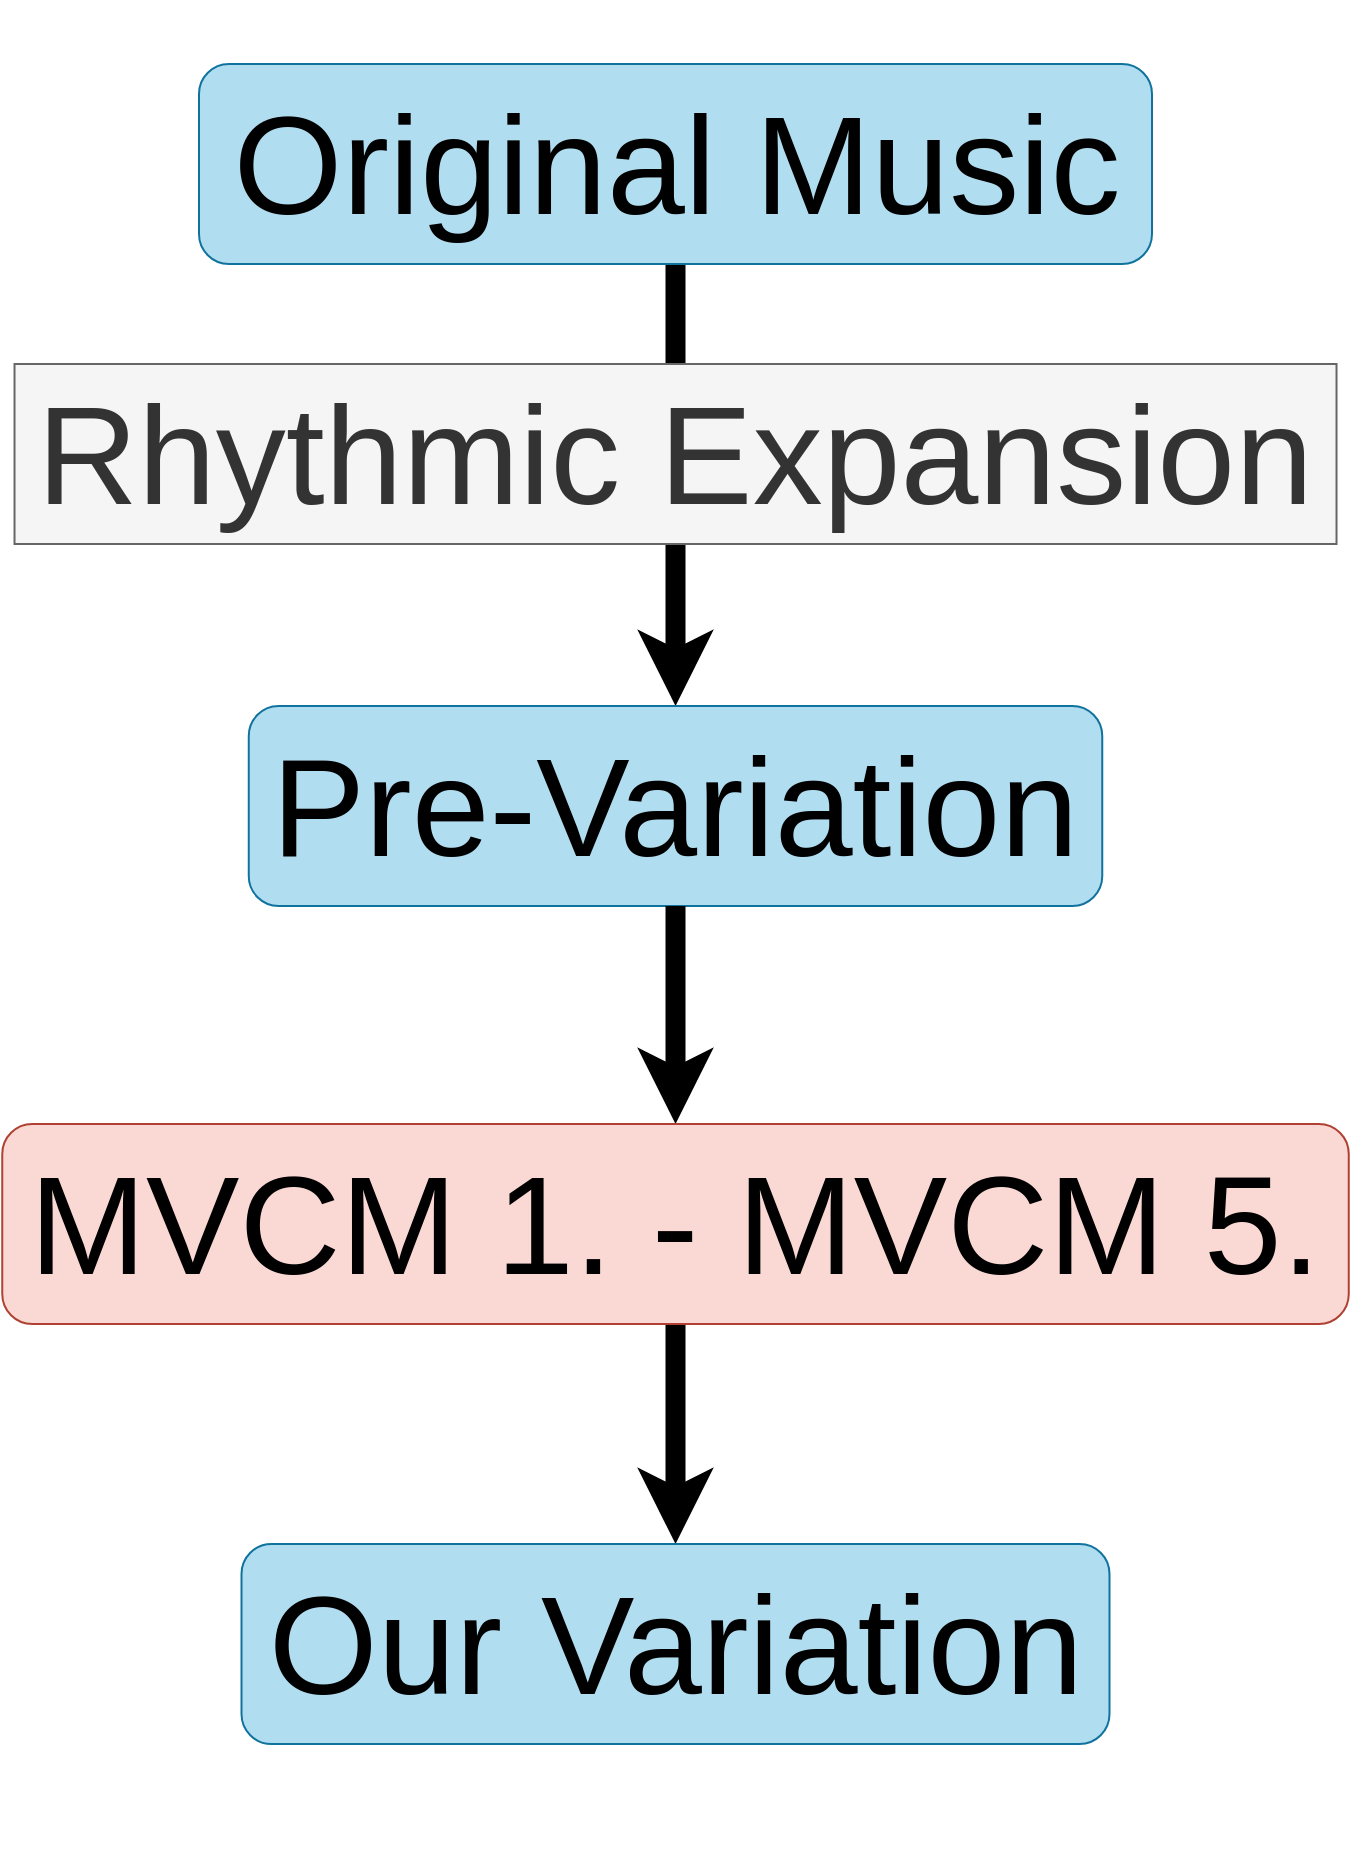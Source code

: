 <mxfile version="14.9.6" type="device" pages="2"><diagram id="XWk-f7s_C6uAGHUh70BR" name="Page-1"><mxGraphModel dx="1673" dy="1014" grid="1" gridSize="10" guides="1" tooltips="1" connect="1" arrows="1" fold="1" page="1" pageScale="1" pageWidth="827" pageHeight="1169" math="0" shadow="0"><root><mxCell id="0"/><mxCell id="1" parent="0"/><mxCell id="MC_Z6I4gJgtHRwC5VRfL-3" style="edgeStyle=orthogonalEdgeStyle;rounded=0;orthogonalLoop=1;jettySize=auto;html=1;entryX=0.5;entryY=0;entryDx=0;entryDy=0;fontSize=40;strokeWidth=10;" edge="1" parent="1" source="MC_Z6I4gJgtHRwC5VRfL-1" target="MC_Z6I4gJgtHRwC5VRfL-2"><mxGeometry relative="1" as="geometry"/></mxCell><mxCell id="MC_Z6I4gJgtHRwC5VRfL-1" value="&lt;p&gt;&lt;font style=&quot;font-size: 70px&quot;&gt;Original Music&lt;/font&gt;&lt;/p&gt;" style="rounded=1;whiteSpace=wrap;html=1;fontSize=40;fillColor=#b1ddf0;strokeColor=#10739e;" vertex="1" parent="1"><mxGeometry x="176.5" y="164" width="476.5" height="100" as="geometry"/></mxCell><mxCell id="MC_Z6I4gJgtHRwC5VRfL-2" value="&lt;p&gt;&lt;font style=&quot;font-size: 70px&quot;&gt;Pre-Variation&lt;/font&gt;&lt;/p&gt;" style="rounded=1;whiteSpace=wrap;html=1;fontSize=40;fillColor=#b1ddf0;strokeColor=#10739e;" vertex="1" parent="1"><mxGeometry x="201.38" y="485" width="426.75" height="100" as="geometry"/></mxCell><mxCell id="MC_Z6I4gJgtHRwC5VRfL-4" value="&lt;font style=&quot;font-size: 70px&quot;&gt;Rhythmic Expansion&lt;/font&gt;" style="text;html=1;align=center;verticalAlign=middle;whiteSpace=wrap;rounded=0;fontSize=40;labelBorderColor=none;fillColor=#f5f5f5;strokeColor=#666666;fontColor=#333333;" vertex="1" parent="1"><mxGeometry x="84.26" y="314" width="661" height="90" as="geometry"/></mxCell><mxCell id="MC_Z6I4gJgtHRwC5VRfL-6" style="edgeStyle=orthogonalEdgeStyle;rounded=0;orthogonalLoop=1;jettySize=auto;html=1;fontSize=40;strokeWidth=10;exitX=0.5;exitY=1;exitDx=0;exitDy=0;entryX=0.5;entryY=0;entryDx=0;entryDy=0;" edge="1" parent="1" source="MC_Z6I4gJgtHRwC5VRfL-2" target="MC_Z6I4gJgtHRwC5VRfL-7"><mxGeometry relative="1" as="geometry"><mxPoint x="406" y="614" as="sourcePoint"/><mxPoint x="407" y="734" as="targetPoint"/></mxGeometry></mxCell><mxCell id="MC_Z6I4gJgtHRwC5VRfL-9" style="edgeStyle=orthogonalEdgeStyle;rounded=0;orthogonalLoop=1;jettySize=auto;html=1;exitX=0.5;exitY=1;exitDx=0;exitDy=0;fontSize=40;fontColor=#000000;strokeWidth=10;entryX=0.5;entryY=0;entryDx=0;entryDy=0;" edge="1" parent="1" source="MC_Z6I4gJgtHRwC5VRfL-7" target="MC_Z6I4gJgtHRwC5VRfL-10"><mxGeometry relative="1" as="geometry"><mxPoint x="406.333" y="924" as="targetPoint"/></mxGeometry></mxCell><mxCell id="MC_Z6I4gJgtHRwC5VRfL-7" value="&lt;p&gt;&lt;font style=&quot;font-size: 70px&quot;&gt;MVCM 1. - MVCM 5.&lt;/font&gt;&lt;/p&gt;" style="rounded=1;whiteSpace=wrap;html=1;fontSize=40;fillColor=#fad9d5;strokeColor=#ae4132;" vertex="1" parent="1"><mxGeometry x="78.13" y="694" width="673.25" height="100" as="geometry"/></mxCell><mxCell id="MC_Z6I4gJgtHRwC5VRfL-10" value="&lt;p style=&quot;font-size: 70px;&quot;&gt;Our Variation&lt;/p&gt;" style="rounded=1;whiteSpace=wrap;html=1;fontSize=70;fillColor=#b1ddf0;strokeColor=#10739e;" vertex="1" parent="1"><mxGeometry x="197.75" y="904" width="434" height="100" as="geometry"/></mxCell></root></mxGraphModel></diagram><diagram id="O2iGW1tucDt5J4a59Z9w" name="Page-2"><mxGraphModel dx="1185" dy="718" grid="1" gridSize="10" guides="1" tooltips="1" connect="1" arrows="1" fold="1" page="1" pageScale="1" pageWidth="827" pageHeight="1169" math="0" shadow="0"><root><mxCell id="HMELyU4x_f6E82oWv5y_-0"/><mxCell id="HMELyU4x_f6E82oWv5y_-1" parent="HMELyU4x_f6E82oWv5y_-0"/><mxCell id="_5_jI0XzvMwdWdLLF3dF-0" style="edgeStyle=orthogonalEdgeStyle;rounded=0;orthogonalLoop=1;jettySize=auto;html=1;entryX=0.5;entryY=0;entryDx=0;entryDy=0;fontSize=45;fontColor=#FFFFFF;strokeWidth=7;" edge="1" parent="HMELyU4x_f6E82oWv5y_-1" source="WnF2Yc0jUakqtNgN6C5G-1" target="WnF2Yc0jUakqtNgN6C5G-8"><mxGeometry relative="1" as="geometry"/></mxCell><mxCell id="WnF2Yc0jUakqtNgN6C5G-1" value="&lt;h5 id=&quot;mvcm-1-find-a-sequence-of-music-pitches-smp&quot; style=&quot;margin: 0px ; font-family: &amp;#34;lato&amp;#34; , &amp;#34;avenir next&amp;#34; , &amp;#34;avenir&amp;#34; , &amp;#34;trebuchet ms&amp;#34; , &amp;#34;segoe ui&amp;#34; , sans-serif ; letter-spacing: 1.25px&quot;&gt;&lt;font style=&quot;font-size: 45px&quot;&gt;Find a sequence of music pitches&lt;/font&gt;&lt;/h5&gt;" style="rounded=1;whiteSpace=wrap;html=1;fontSize=40;fillColor=#fad9d5;strokeColor=#ae4132;" vertex="1" parent="HMELyU4x_f6E82oWv5y_-1"><mxGeometry x="40" y="150" width="760" height="100" as="geometry"/></mxCell><mxCell id="_5_jI0XzvMwdWdLLF3dF-1" style="edgeStyle=orthogonalEdgeStyle;rounded=0;orthogonalLoop=1;jettySize=auto;html=1;entryX=0.5;entryY=0;entryDx=0;entryDy=0;fontSize=45;fontColor=#FFFFFF;strokeWidth=7;" edge="1" parent="HMELyU4x_f6E82oWv5y_-1" source="WnF2Yc0jUakqtNgN6C5G-8" target="WnF2Yc0jUakqtNgN6C5G-9"><mxGeometry relative="1" as="geometry"/></mxCell><mxCell id="WnF2Yc0jUakqtNgN6C5G-8" value="&lt;h5 id=&quot;mvcm-2-determine-a-trajectory-traj&quot; style=&quot;margin: 0px; font-family: lato, &amp;quot;avenir next&amp;quot;, avenir, &amp;quot;trebuchet ms&amp;quot;, &amp;quot;segoe ui&amp;quot;, sans-serif; letter-spacing: 1.25px;&quot;&gt;&lt;font style=&quot;font-size: 45px&quot;&gt;Determine a trajectory&lt;/font&gt;&lt;/h5&gt;" style="rounded=1;whiteSpace=wrap;html=1;fontSize=40;fillColor=#fad9d5;strokeColor=#ae4132;" vertex="1" parent="HMELyU4x_f6E82oWv5y_-1"><mxGeometry x="150" y="330" width="540" height="100" as="geometry"/></mxCell><mxCell id="_5_jI0XzvMwdWdLLF3dF-2" style="edgeStyle=orthogonalEdgeStyle;rounded=0;orthogonalLoop=1;jettySize=auto;html=1;entryX=0.5;entryY=0;entryDx=0;entryDy=0;fontSize=45;fontColor=#FFFFFF;strokeWidth=7;" edge="1" parent="HMELyU4x_f6E82oWv5y_-1" source="WnF2Yc0jUakqtNgN6C5G-9" target="WnF2Yc0jUakqtNgN6C5G-11"><mxGeometry relative="1" as="geometry"/></mxCell><mxCell id="WnF2Yc0jUakqtNgN6C5G-9" value="&lt;h4 id=&quot;mvcm-3-construct-a-mapping-smp-vs-traj&quot; style=&quot;margin: 0px; font-family: lato, &amp;quot;avenir next&amp;quot;, avenir, &amp;quot;trebuchet ms&amp;quot;, &amp;quot;segoe ui&amp;quot;, sans-serif; letter-spacing: 1.25px;&quot;&gt;&lt;font style=&quot;font-size: 45px&quot;&gt;Construct a mapping&lt;/font&gt;&lt;/h4&gt;" style="rounded=1;whiteSpace=wrap;html=1;fontSize=40;fillColor=#fad9d5;strokeColor=#ae4132;" vertex="1" parent="HMELyU4x_f6E82oWv5y_-1"><mxGeometry x="180" y="500" width="480" height="100" as="geometry"/></mxCell><mxCell id="_5_jI0XzvMwdWdLLF3dF-3" style="edgeStyle=orthogonalEdgeStyle;rounded=0;orthogonalLoop=1;jettySize=auto;html=1;entryX=0.5;entryY=0;entryDx=0;entryDy=0;fontSize=45;fontColor=#FFFFFF;strokeWidth=7;" edge="1" parent="HMELyU4x_f6E82oWv5y_-1" source="WnF2Yc0jUakqtNgN6C5G-11" target="WnF2Yc0jUakqtNgN6C5G-12"><mxGeometry relative="1" as="geometry"/></mxCell><mxCell id="WnF2Yc0jUakqtNgN6C5G-11" value="&lt;h4 id=&quot;mvcm-4-alternate-the-initial-condition&quot; style=&quot;margin: 0px; font-family: lato, &amp;quot;avenir next&amp;quot;, avenir, &amp;quot;trebuchet ms&amp;quot;, &amp;quot;segoe ui&amp;quot;, sans-serif; letter-spacing: 1.25px;&quot;&gt;&lt;font style=&quot;font-size: 45px&quot;&gt;Alternate the initial condition&lt;/font&gt;&lt;/h4&gt;" style="rounded=1;whiteSpace=wrap;html=1;fontSize=40;fillColor=#fad9d5;strokeColor=#ae4132;" vertex="1" parent="HMELyU4x_f6E82oWv5y_-1"><mxGeometry x="75" y="670" width="690" height="100" as="geometry"/></mxCell><mxCell id="WnF2Yc0jUakqtNgN6C5G-12" value="&lt;h4 id=&quot;mvcm-5-construct-the-sequence-of-new-music-pitch&quot; style=&quot;margin: 0px; font-size: 45px; font-family: lato, &amp;quot;avenir next&amp;quot;, avenir, &amp;quot;trebuchet ms&amp;quot;, &amp;quot;segoe ui&amp;quot;, sans-serif; letter-spacing: 1.25px;&quot;&gt;Construct the sequence of new music pitch&lt;/h4&gt;" style="rounded=1;whiteSpace=wrap;html=1;fontSize=45;fillColor=#fad9d5;strokeColor=#ae4132;" vertex="1" parent="HMELyU4x_f6E82oWv5y_-1"><mxGeometry x="60" y="840" width="720" height="130" as="geometry"/></mxCell></root></mxGraphModel></diagram></mxfile>